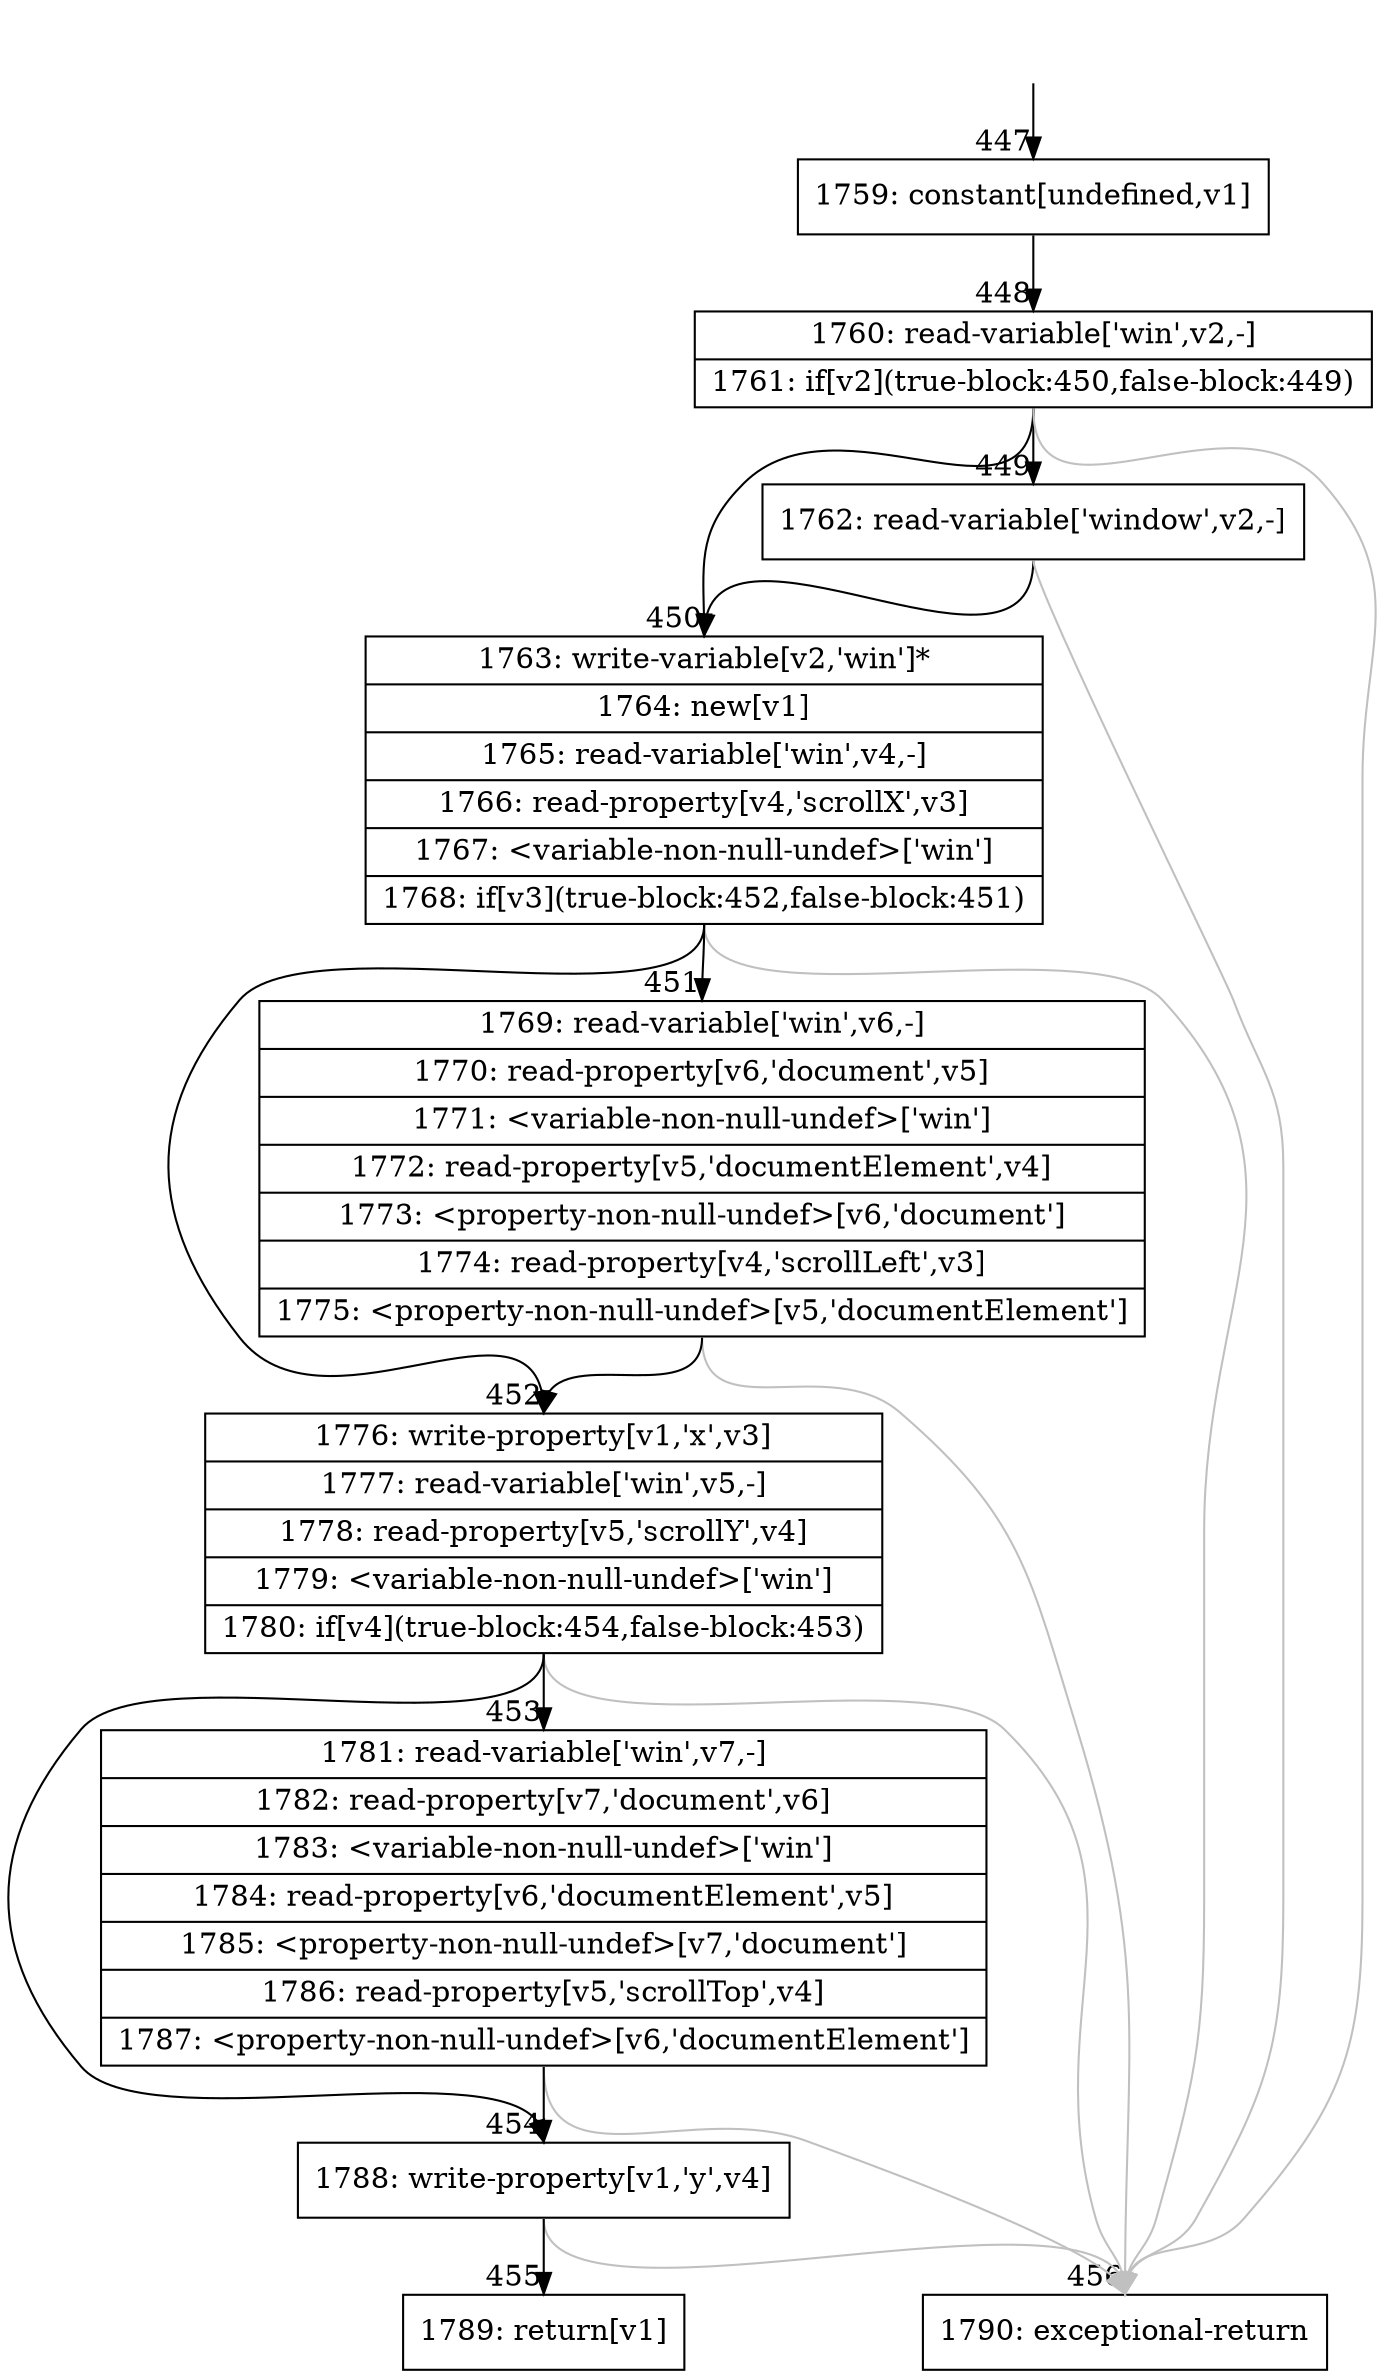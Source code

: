digraph {
rankdir="TD"
BB_entry33[shape=none,label=""];
BB_entry33 -> BB447 [tailport=s, headport=n, headlabel="    447"]
BB447 [shape=record label="{1759: constant[undefined,v1]}" ] 
BB447 -> BB448 [tailport=s, headport=n, headlabel="      448"]
BB448 [shape=record label="{1760: read-variable['win',v2,-]|1761: if[v2](true-block:450,false-block:449)}" ] 
BB448 -> BB450 [tailport=s, headport=n, headlabel="      450"]
BB448 -> BB449 [tailport=s, headport=n, headlabel="      449"]
BB448 -> BB456 [tailport=s, headport=n, color=gray, headlabel="      456"]
BB449 [shape=record label="{1762: read-variable['window',v2,-]}" ] 
BB449 -> BB450 [tailport=s, headport=n]
BB449 -> BB456 [tailport=s, headport=n, color=gray]
BB450 [shape=record label="{1763: write-variable[v2,'win']*|1764: new[v1]|1765: read-variable['win',v4,-]|1766: read-property[v4,'scrollX',v3]|1767: \<variable-non-null-undef\>['win']|1768: if[v3](true-block:452,false-block:451)}" ] 
BB450 -> BB452 [tailport=s, headport=n, headlabel="      452"]
BB450 -> BB451 [tailport=s, headport=n, headlabel="      451"]
BB450 -> BB456 [tailport=s, headport=n, color=gray]
BB451 [shape=record label="{1769: read-variable['win',v6,-]|1770: read-property[v6,'document',v5]|1771: \<variable-non-null-undef\>['win']|1772: read-property[v5,'documentElement',v4]|1773: \<property-non-null-undef\>[v6,'document']|1774: read-property[v4,'scrollLeft',v3]|1775: \<property-non-null-undef\>[v5,'documentElement']}" ] 
BB451 -> BB452 [tailport=s, headport=n]
BB451 -> BB456 [tailport=s, headport=n, color=gray]
BB452 [shape=record label="{1776: write-property[v1,'x',v3]|1777: read-variable['win',v5,-]|1778: read-property[v5,'scrollY',v4]|1779: \<variable-non-null-undef\>['win']|1780: if[v4](true-block:454,false-block:453)}" ] 
BB452 -> BB454 [tailport=s, headport=n, headlabel="      454"]
BB452 -> BB453 [tailport=s, headport=n, headlabel="      453"]
BB452 -> BB456 [tailport=s, headport=n, color=gray]
BB453 [shape=record label="{1781: read-variable['win',v7,-]|1782: read-property[v7,'document',v6]|1783: \<variable-non-null-undef\>['win']|1784: read-property[v6,'documentElement',v5]|1785: \<property-non-null-undef\>[v7,'document']|1786: read-property[v5,'scrollTop',v4]|1787: \<property-non-null-undef\>[v6,'documentElement']}" ] 
BB453 -> BB454 [tailport=s, headport=n]
BB453 -> BB456 [tailport=s, headport=n, color=gray]
BB454 [shape=record label="{1788: write-property[v1,'y',v4]}" ] 
BB454 -> BB455 [tailport=s, headport=n, headlabel="      455"]
BB454 -> BB456 [tailport=s, headport=n, color=gray]
BB455 [shape=record label="{1789: return[v1]}" ] 
BB456 [shape=record label="{1790: exceptional-return}" ] 
//#$~ 721
}

